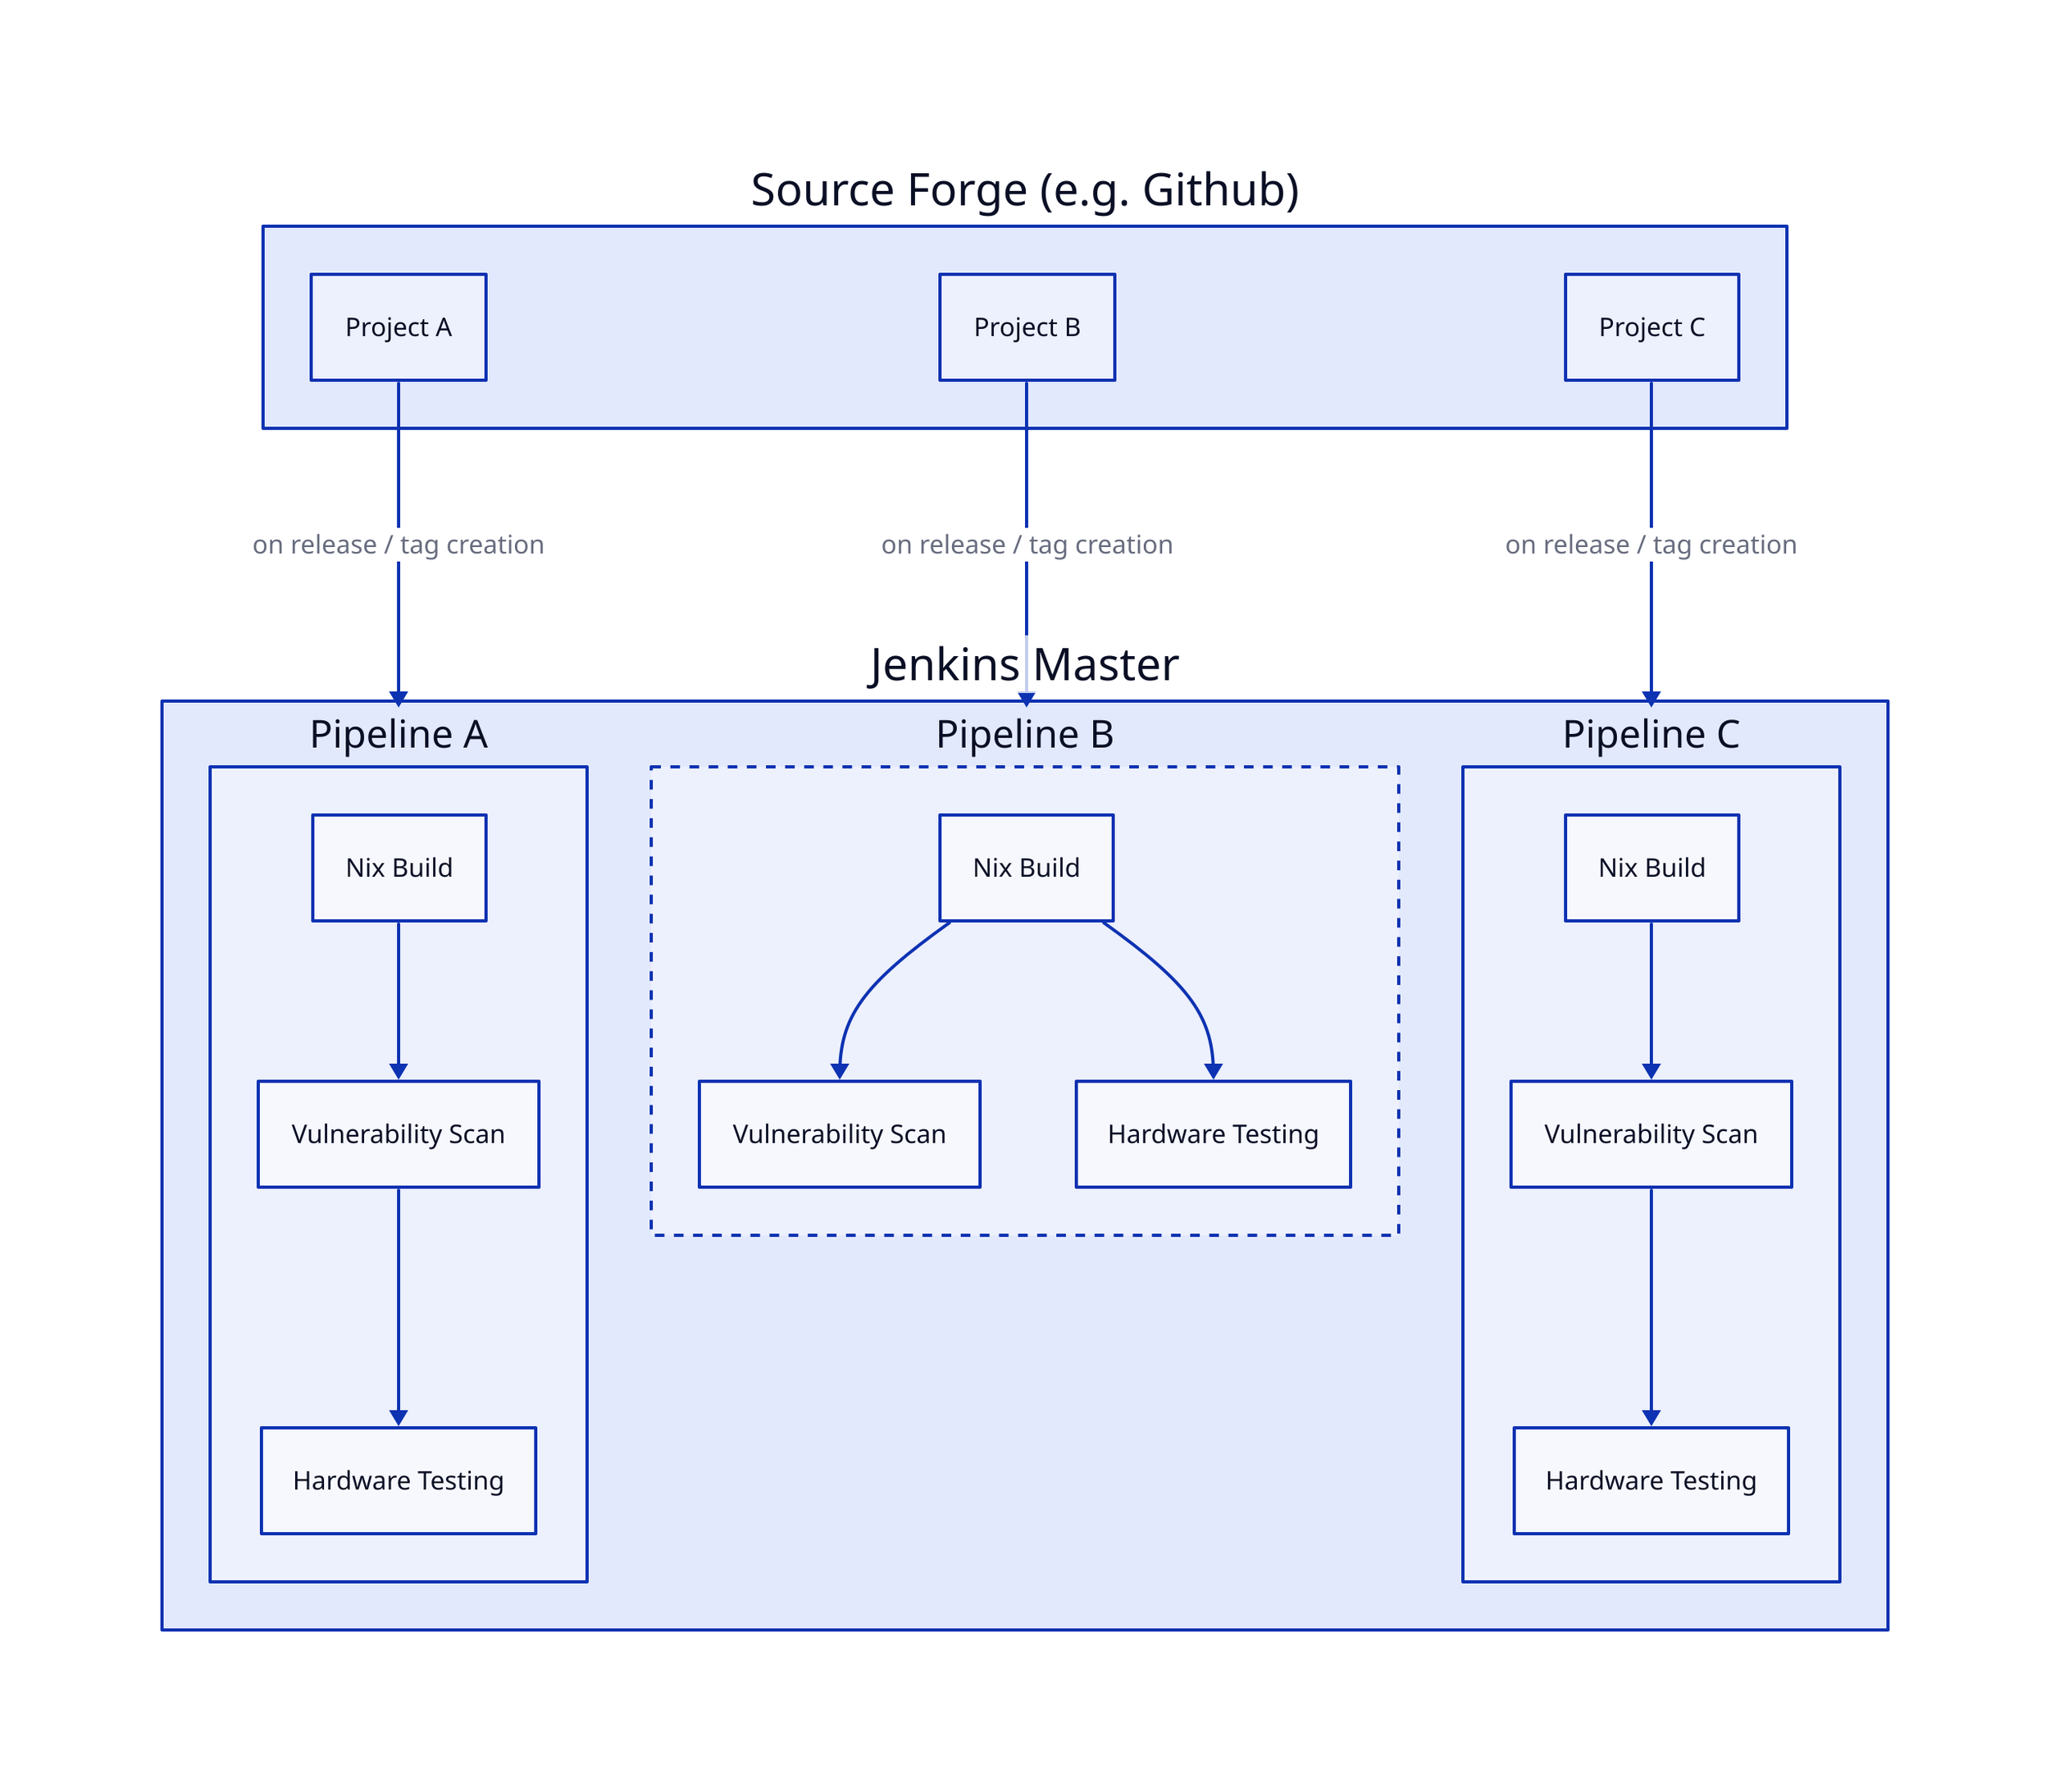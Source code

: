 git: Source Forge (e.g. Github) {
    project_a: Project A
    project_b: Project B
    project_c: Project C
}

jenkins: Jenkins Master {
    pipeline_a: Pipeline A {
        build: Nix Build
        scan: Vulnerability Scan
        hardware_testing: Hardware Testing

        build -> scan -> hardware_testing
    }

    pipeline_b: Pipeline B {
        style.stroke-dash: 3

        build: Nix Build
        scan: Vulnerability Scan
        hardware_testing: Hardware Testing

        build -> scan
        build -> hardware_testing
    }

    pipeline_c: Pipeline C {
        build: Nix Build
        scan: Vulnerability Scan
        hardware_testing: Hardware Testing

        build -> scan -> hardware_testing
    }
}

git.project_a -> jenkins.pipeline_a: on release / tag creation
git.project_b -> jenkins.pipeline_b: on release / tag creation
git.project_c -> jenkins.pipeline_c: on release / tag creation


